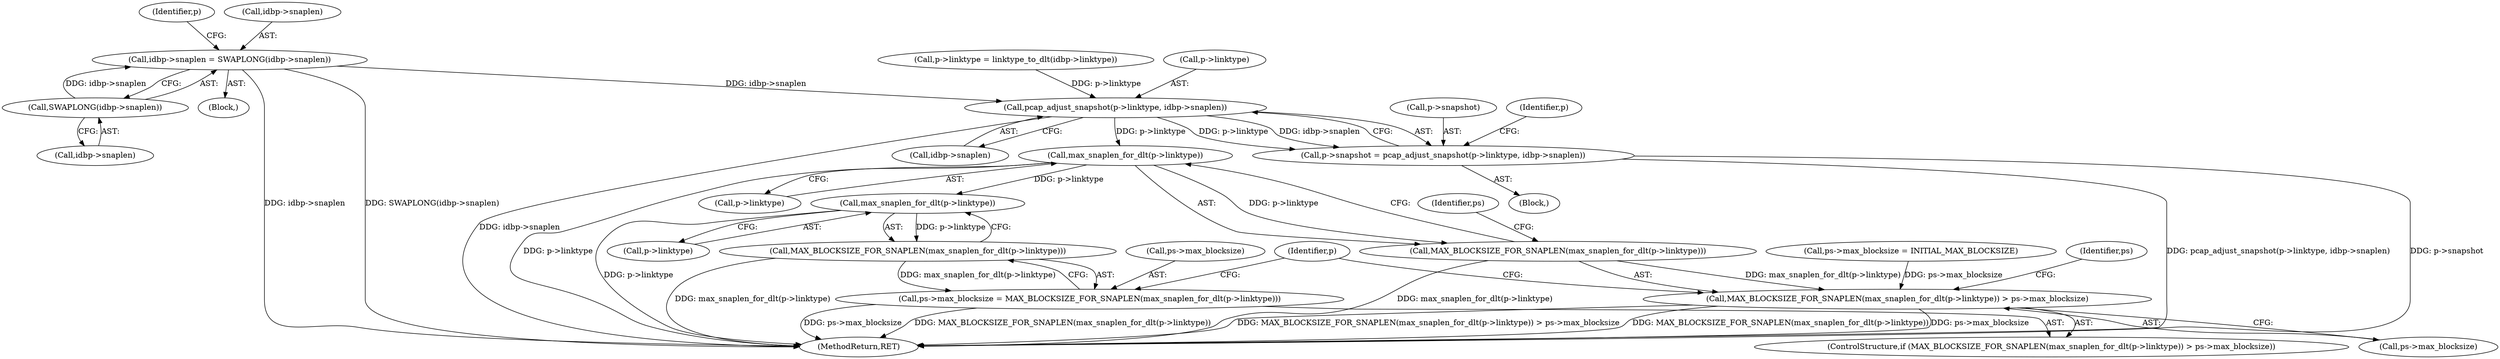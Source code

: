 digraph "0_libpcap_87d6bef033062f969e70fa40c43dfd945d5a20ab@pointer" {
"1000602" [label="(Call,idbp->snaplen = SWAPLONG(idbp->snaplen))"];
"1000606" [label="(Call,SWAPLONG(idbp->snaplen))"];
"1000647" [label="(Call,pcap_adjust_snapshot(p->linktype, idbp->snaplen))"];
"1000643" [label="(Call,p->snapshot = pcap_adjust_snapshot(p->linktype, idbp->snaplen))"];
"1000662" [label="(Call,max_snaplen_for_dlt(p->linktype))"];
"1000661" [label="(Call,MAX_BLOCKSIZE_FOR_SNAPLEN(max_snaplen_for_dlt(p->linktype)))"];
"1000660" [label="(Call,MAX_BLOCKSIZE_FOR_SNAPLEN(max_snaplen_for_dlt(p->linktype)) > ps->max_blocksize)"];
"1000674" [label="(Call,max_snaplen_for_dlt(p->linktype))"];
"1000673" [label="(Call,MAX_BLOCKSIZE_FOR_SNAPLEN(max_snaplen_for_dlt(p->linktype)))"];
"1000669" [label="(Call,ps->max_blocksize = MAX_BLOCKSIZE_FOR_SNAPLEN(max_snaplen_for_dlt(p->linktype)))"];
"1000669" [label="(Call,ps->max_blocksize = MAX_BLOCKSIZE_FOR_SNAPLEN(max_snaplen_for_dlt(p->linktype)))"];
"1000671" [label="(Identifier,ps)"];
"1000643" [label="(Call,p->snapshot = pcap_adjust_snapshot(p->linktype, idbp->snaplen))"];
"1000635" [label="(Call,p->linktype = linktype_to_dlt(idbp->linktype))"];
"1000707" [label="(MethodReturn,RET)"];
"1000661" [label="(Call,MAX_BLOCKSIZE_FOR_SNAPLEN(max_snaplen_for_dlt(p->linktype)))"];
"1000660" [label="(Call,MAX_BLOCKSIZE_FOR_SNAPLEN(max_snaplen_for_dlt(p->linktype)) > ps->max_blocksize)"];
"1000644" [label="(Call,p->snapshot)"];
"1000667" [label="(Identifier,ps)"];
"1000659" [label="(ControlStructure,if (MAX_BLOCKSIZE_FOR_SNAPLEN(max_snaplen_for_dlt(p->linktype)) > ps->max_blocksize))"];
"1000648" [label="(Call,p->linktype)"];
"1000680" [label="(Identifier,p)"];
"1000404" [label="(Call,ps->max_blocksize = INITIAL_MAX_BLOCKSIZE)"];
"1000670" [label="(Call,ps->max_blocksize)"];
"1000613" [label="(Identifier,p)"];
"1000647" [label="(Call,pcap_adjust_snapshot(p->linktype, idbp->snaplen))"];
"1000663" [label="(Call,p->linktype)"];
"1000651" [label="(Call,idbp->snaplen)"];
"1000673" [label="(Call,MAX_BLOCKSIZE_FOR_SNAPLEN(max_snaplen_for_dlt(p->linktype)))"];
"1000674" [label="(Call,max_snaplen_for_dlt(p->linktype))"];
"1000593" [label="(Block,)"];
"1000656" [label="(Identifier,p)"];
"1000139" [label="(Block,)"];
"1000675" [label="(Call,p->linktype)"];
"1000607" [label="(Call,idbp->snaplen)"];
"1000602" [label="(Call,idbp->snaplen = SWAPLONG(idbp->snaplen))"];
"1000666" [label="(Call,ps->max_blocksize)"];
"1000662" [label="(Call,max_snaplen_for_dlt(p->linktype))"];
"1000606" [label="(Call,SWAPLONG(idbp->snaplen))"];
"1000603" [label="(Call,idbp->snaplen)"];
"1000602" -> "1000593"  [label="AST: "];
"1000602" -> "1000606"  [label="CFG: "];
"1000603" -> "1000602"  [label="AST: "];
"1000606" -> "1000602"  [label="AST: "];
"1000613" -> "1000602"  [label="CFG: "];
"1000602" -> "1000707"  [label="DDG: idbp->snaplen"];
"1000602" -> "1000707"  [label="DDG: SWAPLONG(idbp->snaplen)"];
"1000606" -> "1000602"  [label="DDG: idbp->snaplen"];
"1000602" -> "1000647"  [label="DDG: idbp->snaplen"];
"1000606" -> "1000607"  [label="CFG: "];
"1000607" -> "1000606"  [label="AST: "];
"1000647" -> "1000643"  [label="AST: "];
"1000647" -> "1000651"  [label="CFG: "];
"1000648" -> "1000647"  [label="AST: "];
"1000651" -> "1000647"  [label="AST: "];
"1000643" -> "1000647"  [label="CFG: "];
"1000647" -> "1000707"  [label="DDG: idbp->snaplen"];
"1000647" -> "1000643"  [label="DDG: p->linktype"];
"1000647" -> "1000643"  [label="DDG: idbp->snaplen"];
"1000635" -> "1000647"  [label="DDG: p->linktype"];
"1000647" -> "1000662"  [label="DDG: p->linktype"];
"1000643" -> "1000139"  [label="AST: "];
"1000644" -> "1000643"  [label="AST: "];
"1000656" -> "1000643"  [label="CFG: "];
"1000643" -> "1000707"  [label="DDG: p->snapshot"];
"1000643" -> "1000707"  [label="DDG: pcap_adjust_snapshot(p->linktype, idbp->snaplen)"];
"1000662" -> "1000661"  [label="AST: "];
"1000662" -> "1000663"  [label="CFG: "];
"1000663" -> "1000662"  [label="AST: "];
"1000661" -> "1000662"  [label="CFG: "];
"1000662" -> "1000707"  [label="DDG: p->linktype"];
"1000662" -> "1000661"  [label="DDG: p->linktype"];
"1000662" -> "1000674"  [label="DDG: p->linktype"];
"1000661" -> "1000660"  [label="AST: "];
"1000667" -> "1000661"  [label="CFG: "];
"1000661" -> "1000707"  [label="DDG: max_snaplen_for_dlt(p->linktype)"];
"1000661" -> "1000660"  [label="DDG: max_snaplen_for_dlt(p->linktype)"];
"1000660" -> "1000659"  [label="AST: "];
"1000660" -> "1000666"  [label="CFG: "];
"1000666" -> "1000660"  [label="AST: "];
"1000671" -> "1000660"  [label="CFG: "];
"1000680" -> "1000660"  [label="CFG: "];
"1000660" -> "1000707"  [label="DDG: MAX_BLOCKSIZE_FOR_SNAPLEN(max_snaplen_for_dlt(p->linktype)) > ps->max_blocksize"];
"1000660" -> "1000707"  [label="DDG: MAX_BLOCKSIZE_FOR_SNAPLEN(max_snaplen_for_dlt(p->linktype))"];
"1000660" -> "1000707"  [label="DDG: ps->max_blocksize"];
"1000404" -> "1000660"  [label="DDG: ps->max_blocksize"];
"1000674" -> "1000673"  [label="AST: "];
"1000674" -> "1000675"  [label="CFG: "];
"1000675" -> "1000674"  [label="AST: "];
"1000673" -> "1000674"  [label="CFG: "];
"1000674" -> "1000707"  [label="DDG: p->linktype"];
"1000674" -> "1000673"  [label="DDG: p->linktype"];
"1000673" -> "1000669"  [label="AST: "];
"1000669" -> "1000673"  [label="CFG: "];
"1000673" -> "1000707"  [label="DDG: max_snaplen_for_dlt(p->linktype)"];
"1000673" -> "1000669"  [label="DDG: max_snaplen_for_dlt(p->linktype)"];
"1000669" -> "1000659"  [label="AST: "];
"1000670" -> "1000669"  [label="AST: "];
"1000680" -> "1000669"  [label="CFG: "];
"1000669" -> "1000707"  [label="DDG: ps->max_blocksize"];
"1000669" -> "1000707"  [label="DDG: MAX_BLOCKSIZE_FOR_SNAPLEN(max_snaplen_for_dlt(p->linktype))"];
}
